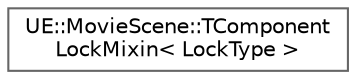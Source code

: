 digraph "Graphical Class Hierarchy"
{
 // INTERACTIVE_SVG=YES
 // LATEX_PDF_SIZE
  bgcolor="transparent";
  edge [fontname=Helvetica,fontsize=10,labelfontname=Helvetica,labelfontsize=10];
  node [fontname=Helvetica,fontsize=10,shape=box,height=0.2,width=0.4];
  rankdir="LR";
  Node0 [id="Node000000",label="UE::MovieScene::TComponent\lLockMixin\< LockType \>",height=0.2,width=0.4,color="grey40", fillcolor="white", style="filled",URL="$d8/db6/structUE_1_1MovieScene_1_1TComponentLockMixin.html",tooltip=" "];
}
